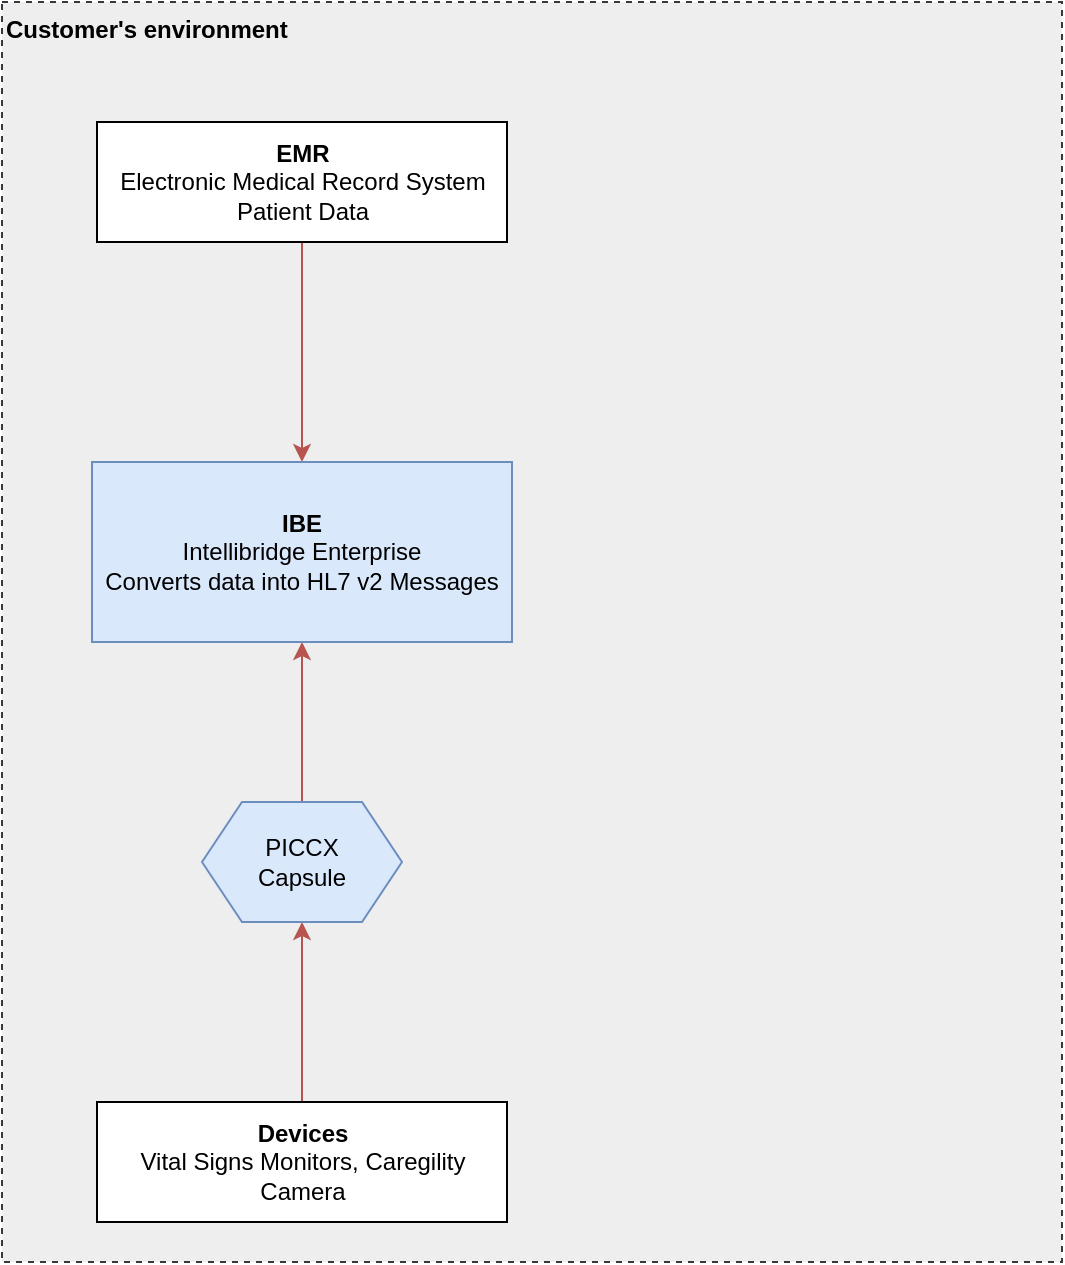 <mxfile version="20.8.23" type="github">
  <diagram name="Page-1" id="2rehOZDOLB7oGoRyjfem">
    <mxGraphModel dx="745" dy="754" grid="1" gridSize="10" guides="1" tooltips="1" connect="1" arrows="1" fold="1" page="1" pageScale="1" pageWidth="850" pageHeight="1100" math="0" shadow="0">
      <root>
        <mxCell id="0" />
        <mxCell id="1" parent="0" />
        <mxCell id="k68854BvRvZbGaNbNRbs-1" value="&lt;b&gt;Customer&#39;s environment&lt;/b&gt;" style="rounded=0;whiteSpace=wrap;html=1;dashed=1;horizontal=1;verticalAlign=top;align=left;fillColor=#eeeeee;strokeColor=#36393d;" vertex="1" parent="1">
          <mxGeometry x="60" y="70" width="530" height="630" as="geometry" />
        </mxCell>
        <mxCell id="k68854BvRvZbGaNbNRbs-8" style="edgeStyle=orthogonalEdgeStyle;rounded=0;orthogonalLoop=1;jettySize=auto;html=1;entryX=0.5;entryY=0;entryDx=0;entryDy=0;fillColor=#f8cecc;strokeColor=#b85450;" edge="1" parent="1" source="k68854BvRvZbGaNbNRbs-2" target="k68854BvRvZbGaNbNRbs-6">
          <mxGeometry relative="1" as="geometry" />
        </mxCell>
        <mxCell id="k68854BvRvZbGaNbNRbs-2" value="&lt;b&gt;EMR&lt;br&gt;&lt;/b&gt;Electronic Medical Record System&lt;br&gt;Patient Data" style="rounded=0;whiteSpace=wrap;html=1;" vertex="1" parent="1">
          <mxGeometry x="107.5" y="130" width="205" height="60" as="geometry" />
        </mxCell>
        <mxCell id="k68854BvRvZbGaNbNRbs-5" style="edgeStyle=orthogonalEdgeStyle;rounded=0;orthogonalLoop=1;jettySize=auto;html=1;entryX=0.5;entryY=1;entryDx=0;entryDy=0;fillColor=#f8cecc;strokeColor=#b85450;" edge="1" parent="1" source="k68854BvRvZbGaNbNRbs-3" target="k68854BvRvZbGaNbNRbs-4">
          <mxGeometry relative="1" as="geometry">
            <Array as="points">
              <mxPoint x="210" y="590" />
            </Array>
          </mxGeometry>
        </mxCell>
        <mxCell id="k68854BvRvZbGaNbNRbs-3" value="&lt;b&gt;Devices&lt;br&gt;&lt;/b&gt;Vital Signs Monitors, Caregility Camera" style="rounded=0;whiteSpace=wrap;html=1;" vertex="1" parent="1">
          <mxGeometry x="107.5" y="620" width="205" height="60" as="geometry" />
        </mxCell>
        <mxCell id="k68854BvRvZbGaNbNRbs-7" style="edgeStyle=orthogonalEdgeStyle;rounded=0;orthogonalLoop=1;jettySize=auto;html=1;entryX=0.5;entryY=1;entryDx=0;entryDy=0;fillColor=#f8cecc;strokeColor=#b85450;" edge="1" parent="1" source="k68854BvRvZbGaNbNRbs-4" target="k68854BvRvZbGaNbNRbs-6">
          <mxGeometry relative="1" as="geometry" />
        </mxCell>
        <mxCell id="k68854BvRvZbGaNbNRbs-4" value="PICCX&lt;br&gt;Capsule" style="shape=hexagon;perimeter=hexagonPerimeter2;whiteSpace=wrap;html=1;fixedSize=1;fillColor=#dae8fc;strokeColor=#6c8ebf;" vertex="1" parent="1">
          <mxGeometry x="160" y="470" width="100" height="60" as="geometry" />
        </mxCell>
        <mxCell id="k68854BvRvZbGaNbNRbs-6" value="&lt;b&gt;IBE&lt;/b&gt;&lt;br&gt;Intellibridge Enterprise&lt;br&gt;Converts data into HL7 v2 Messages" style="rounded=0;whiteSpace=wrap;html=1;fillColor=#dae8fc;strokeColor=#6c8ebf;" vertex="1" parent="1">
          <mxGeometry x="105" y="300" width="210" height="90" as="geometry" />
        </mxCell>
      </root>
    </mxGraphModel>
  </diagram>
</mxfile>
